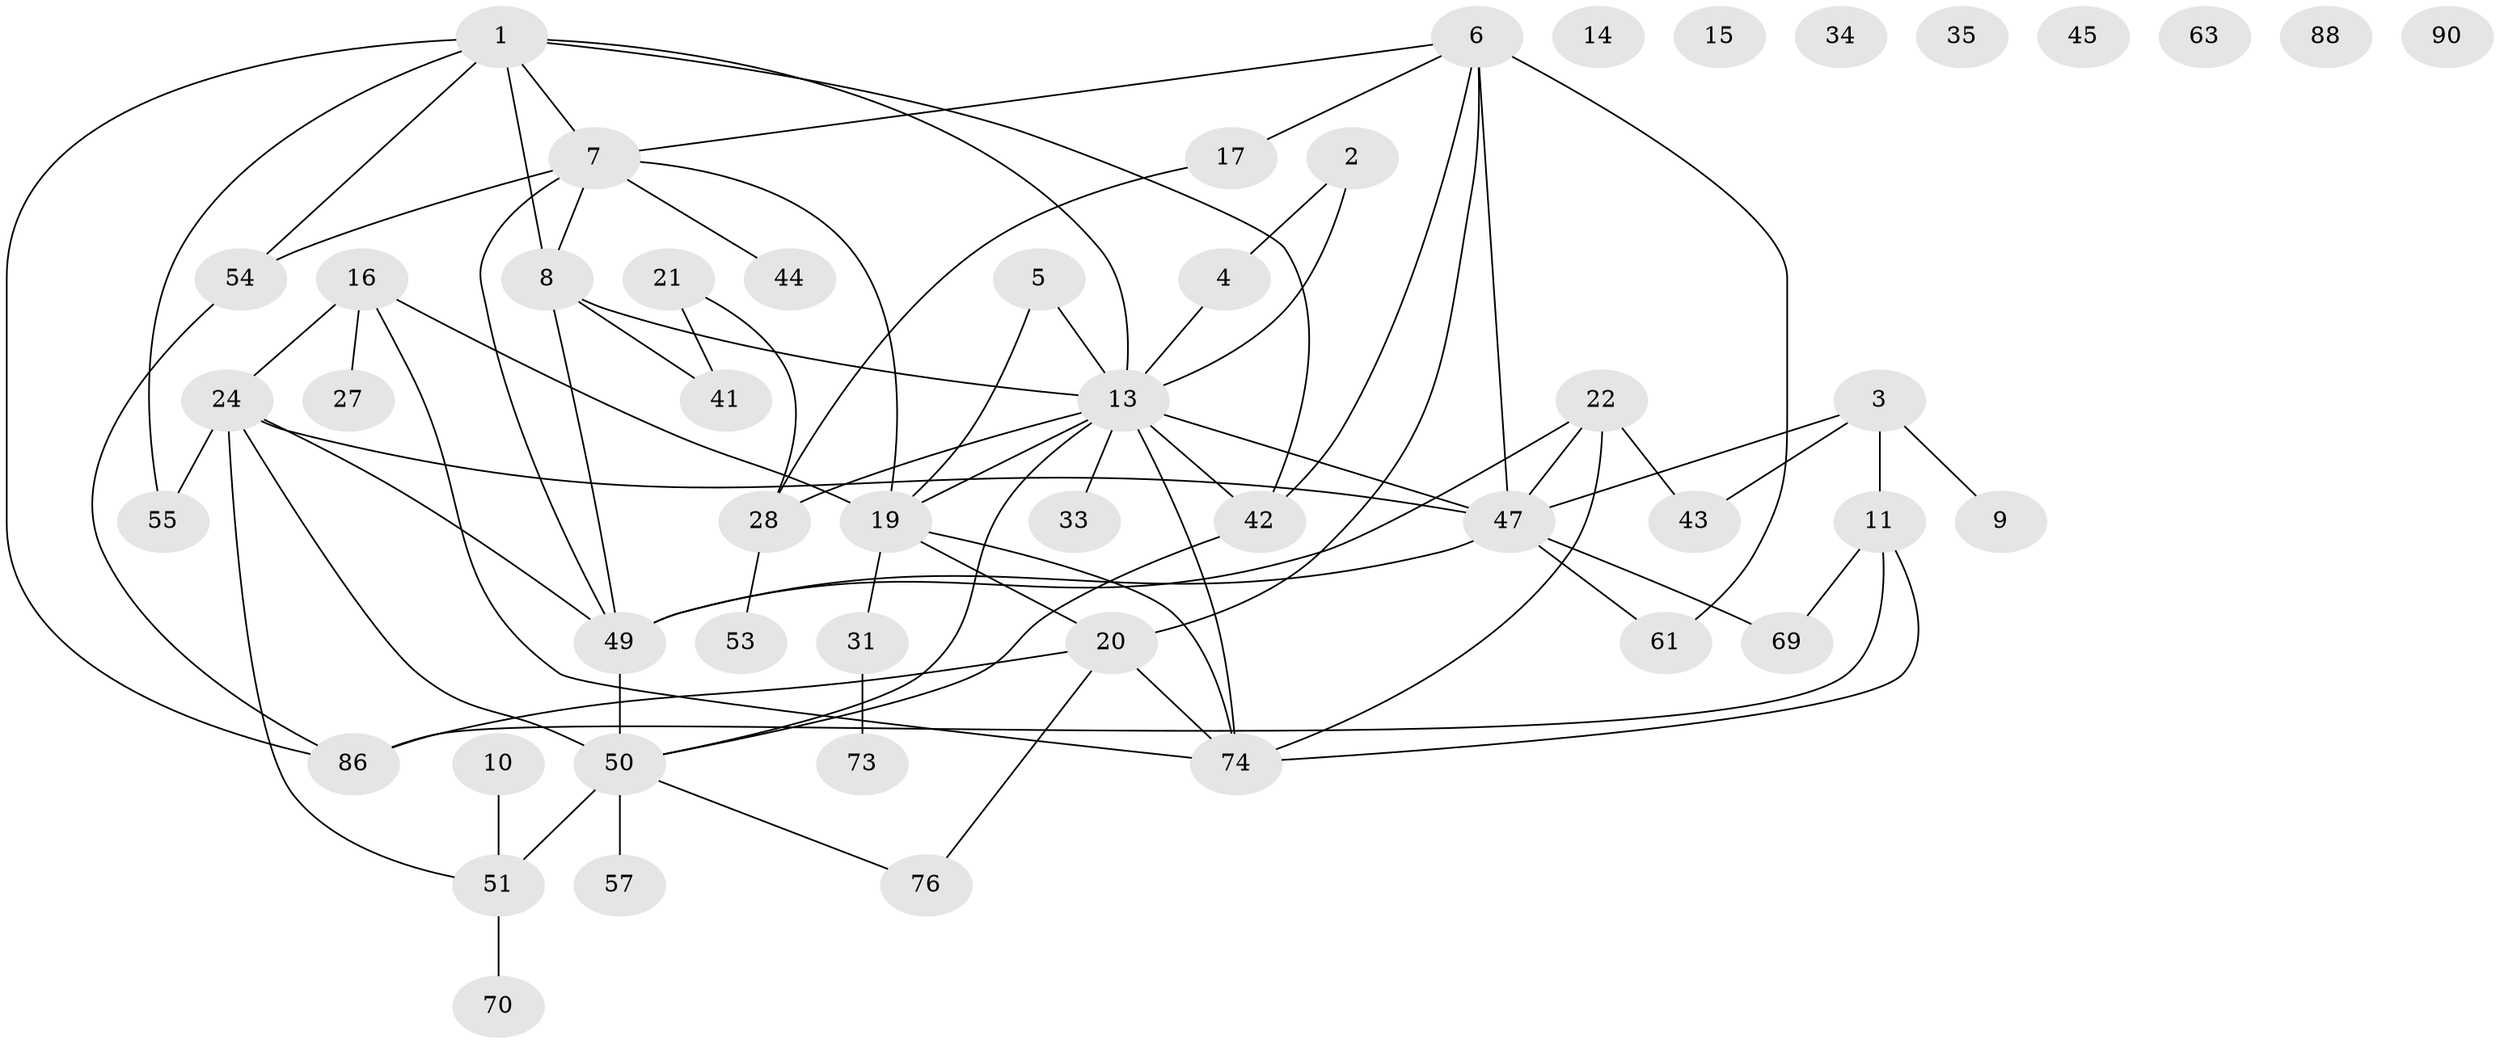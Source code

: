 // original degree distribution, {2: 0.3069306930693069, 3: 0.15841584158415842, 4: 0.18811881188118812, 1: 0.16831683168316833, 5: 0.0891089108910891, 0: 0.06930693069306931, 6: 0.019801980198019802}
// Generated by graph-tools (version 1.1) at 2025/12/03/09/25 04:12:55]
// undirected, 50 vertices, 75 edges
graph export_dot {
graph [start="1"]
  node [color=gray90,style=filled];
  1 [super="+18+12"];
  2;
  3 [super="+91"];
  4 [super="+32"];
  5 [super="+67+79"];
  6 [super="+99+23"];
  7 [super="+75"];
  8 [super="+26+71"];
  9 [super="+58"];
  10;
  11 [super="+46"];
  13 [super="+40+39+25+64"];
  14;
  15;
  16 [super="+89+48+66"];
  17;
  19 [super="+60+92+30"];
  20 [super="+84"];
  21 [super="+36"];
  22 [super="+37+96"];
  24 [super="+85+95+29"];
  27;
  28 [super="+52+81"];
  31;
  33;
  34;
  35;
  41;
  42;
  43;
  44;
  45 [super="+77"];
  47 [super="+62"];
  49 [super="+56"];
  50 [super="+68"];
  51 [super="+65+87"];
  53;
  54;
  55;
  57;
  61;
  63;
  69;
  70;
  73;
  74 [super="+80"];
  76;
  86;
  88;
  90;
  1 -- 55;
  1 -- 86;
  1 -- 7;
  1 -- 42;
  1 -- 13;
  1 -- 54;
  1 -- 8;
  2 -- 4;
  2 -- 13;
  3 -- 43;
  3 -- 9;
  3 -- 47;
  3 -- 11;
  4 -- 13;
  5 -- 13;
  5 -- 19;
  6 -- 17;
  6 -- 42;
  6 -- 61;
  6 -- 7;
  6 -- 47;
  6 -- 20;
  7 -- 54;
  7 -- 19;
  7 -- 49;
  7 -- 44;
  7 -- 8;
  8 -- 49;
  8 -- 13;
  8 -- 41;
  10 -- 51;
  11 -- 69;
  11 -- 86;
  11 -- 74;
  13 -- 47;
  13 -- 42;
  13 -- 74;
  13 -- 19;
  13 -- 28;
  13 -- 33;
  13 -- 50;
  16 -- 27;
  16 -- 24;
  16 -- 74;
  16 -- 19;
  17 -- 28;
  19 -- 74;
  19 -- 20;
  19 -- 31;
  20 -- 86;
  20 -- 76;
  20 -- 74;
  21 -- 41;
  21 -- 28;
  22 -- 43;
  22 -- 47;
  22 -- 49;
  22 -- 74;
  24 -- 50 [weight=2];
  24 -- 55;
  24 -- 47;
  24 -- 49;
  24 -- 51;
  28 -- 53;
  31 -- 73;
  42 -- 50;
  47 -- 69;
  47 -- 61;
  47 -- 49;
  49 -- 50;
  50 -- 57;
  50 -- 76;
  50 -- 51 [weight=2];
  51 -- 70;
  54 -- 86;
}
